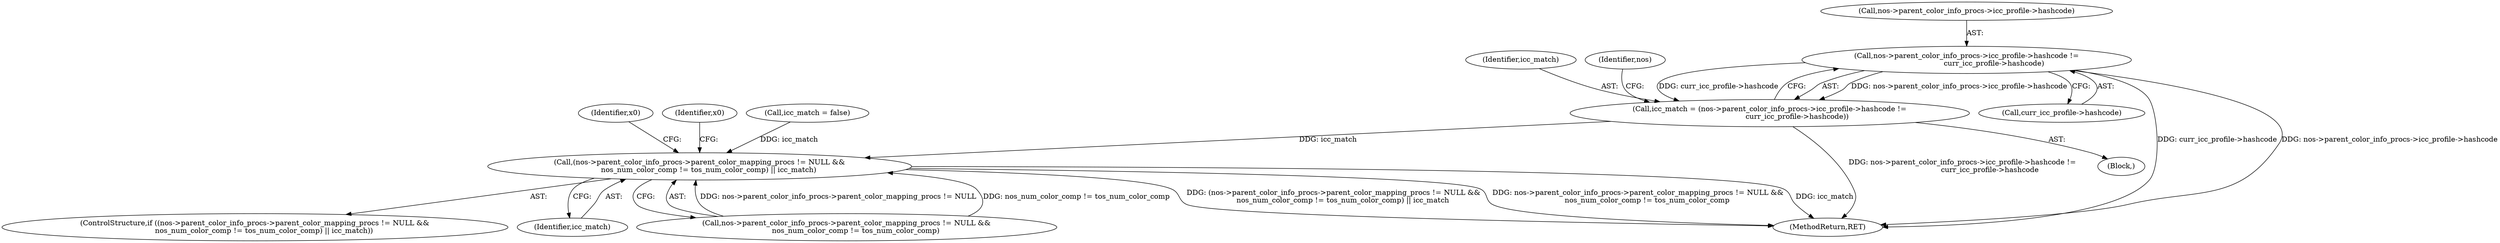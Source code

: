 digraph "0_ghostscript_d621292fb2c8157d9899dcd83fd04dd250e30fe4@pointer" {
"1000455" [label="(Call,nos->parent_color_info_procs->icc_profile->hashcode !=\n                        curr_icc_profile->hashcode)"];
"1000453" [label="(Call,icc_match = (nos->parent_color_info_procs->icc_profile->hashcode !=\n                        curr_icc_profile->hashcode))"];
"1000472" [label="(Call,(nos->parent_color_info_procs->parent_color_mapping_procs != NULL &&\n        nos_num_color_comp != tos_num_color_comp) || icc_match)"];
"1000452" [label="(Block,)"];
"1000463" [label="(Call,curr_icc_profile->hashcode)"];
"1000472" [label="(Call,(nos->parent_color_info_procs->parent_color_mapping_procs != NULL &&\n        nos_num_color_comp != tos_num_color_comp) || icc_match)"];
"1000878" [label="(Identifier,x0)"];
"1000489" [label="(Identifier,x0)"];
"1000455" [label="(Call,nos->parent_color_info_procs->icc_profile->hashcode !=\n                        curr_icc_profile->hashcode)"];
"1000453" [label="(Call,icc_match = (nos->parent_color_info_procs->icc_profile->hashcode !=\n                        curr_icc_profile->hashcode))"];
"1000942" [label="(MethodReturn,RET)"];
"1000471" [label="(ControlStructure,if ((nos->parent_color_info_procs->parent_color_mapping_procs != NULL &&\n        nos_num_color_comp != tos_num_color_comp) || icc_match))"];
"1000484" [label="(Identifier,icc_match)"];
"1000468" [label="(Call,icc_match = false)"];
"1000473" [label="(Call,nos->parent_color_info_procs->parent_color_mapping_procs != NULL &&\n        nos_num_color_comp != tos_num_color_comp)"];
"1000456" [label="(Call,nos->parent_color_info_procs->icc_profile->hashcode)"];
"1000454" [label="(Identifier,icc_match)"];
"1000477" [label="(Identifier,nos)"];
"1000455" -> "1000453"  [label="AST: "];
"1000455" -> "1000463"  [label="CFG: "];
"1000456" -> "1000455"  [label="AST: "];
"1000463" -> "1000455"  [label="AST: "];
"1000453" -> "1000455"  [label="CFG: "];
"1000455" -> "1000942"  [label="DDG: curr_icc_profile->hashcode"];
"1000455" -> "1000942"  [label="DDG: nos->parent_color_info_procs->icc_profile->hashcode"];
"1000455" -> "1000453"  [label="DDG: nos->parent_color_info_procs->icc_profile->hashcode"];
"1000455" -> "1000453"  [label="DDG: curr_icc_profile->hashcode"];
"1000453" -> "1000452"  [label="AST: "];
"1000454" -> "1000453"  [label="AST: "];
"1000477" -> "1000453"  [label="CFG: "];
"1000453" -> "1000942"  [label="DDG: nos->parent_color_info_procs->icc_profile->hashcode !=\n                        curr_icc_profile->hashcode"];
"1000453" -> "1000472"  [label="DDG: icc_match"];
"1000472" -> "1000471"  [label="AST: "];
"1000472" -> "1000473"  [label="CFG: "];
"1000472" -> "1000484"  [label="CFG: "];
"1000473" -> "1000472"  [label="AST: "];
"1000484" -> "1000472"  [label="AST: "];
"1000489" -> "1000472"  [label="CFG: "];
"1000878" -> "1000472"  [label="CFG: "];
"1000472" -> "1000942"  [label="DDG: (nos->parent_color_info_procs->parent_color_mapping_procs != NULL &&\n        nos_num_color_comp != tos_num_color_comp) || icc_match"];
"1000472" -> "1000942"  [label="DDG: nos->parent_color_info_procs->parent_color_mapping_procs != NULL &&\n        nos_num_color_comp != tos_num_color_comp"];
"1000472" -> "1000942"  [label="DDG: icc_match"];
"1000473" -> "1000472"  [label="DDG: nos->parent_color_info_procs->parent_color_mapping_procs != NULL"];
"1000473" -> "1000472"  [label="DDG: nos_num_color_comp != tos_num_color_comp"];
"1000468" -> "1000472"  [label="DDG: icc_match"];
}
